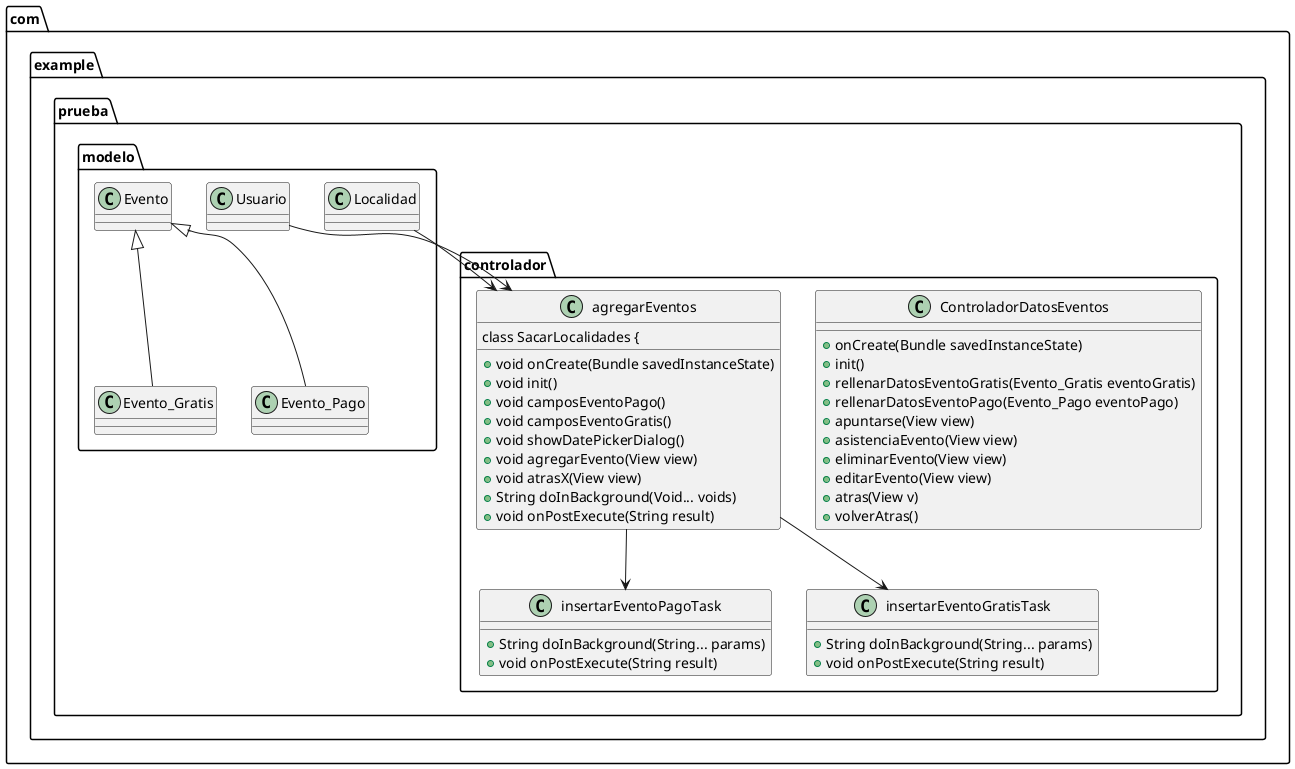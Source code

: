@startuml
'https://plantuml.com/class-diagram


package com.example.prueba.modelo {

    class Evento {

    }

    class Evento_Gratis {

    }

    class Evento_Pago {

    }

    class Localidad {

    }

    class Usuario {

    }
     class Evento {
        }

        class Evento_Gratis {
        }

        class Evento_Pago {
        }

        class Localidad {
        }

        class Usuario {
        }


}


package com.example.prueba.controlador {
class ControladorDatosEventos {
    + onCreate(Bundle savedInstanceState)
    + init()
    + rellenarDatosEventoGratis(Evento_Gratis eventoGratis)
    + rellenarDatosEventoPago(Evento_Pago eventoPago)
    + apuntarse(View view)
    + asistenciaEvento(View view)
    + eliminarEvento(View view)
    + editarEvento(View view)
    + atras(View v)
    + volverAtras()
}
    class agregarEventos {
        + void onCreate(Bundle savedInstanceState)
        + void init()
        + void camposEventoPago()
        + void camposEventoGratis()
        + void showDatePickerDialog()
        + void agregarEvento(View view)
        + void atrasX(View view)
        class SacarLocalidades {
            + String doInBackground(Void... voids)
            + void onPostExecute(String result)
        }
        class insertarEventoPagoTask {
            + String doInBackground(String... params)
            + void onPostExecute(String result)
        }
        class insertarEventoGratisTask {
            + String doInBackground(String... params)
            + void onPostExecute(String result)
        }

    }

    agregarEventos --> insertarEventoPagoTask
    agregarEventos --> insertarEventoGratisTask




Evento <|-- Evento_Gratis
Evento <|-- Evento_Pago
Localidad --> agregarEventos
Usuario --> agregarEventos
}
@enduml